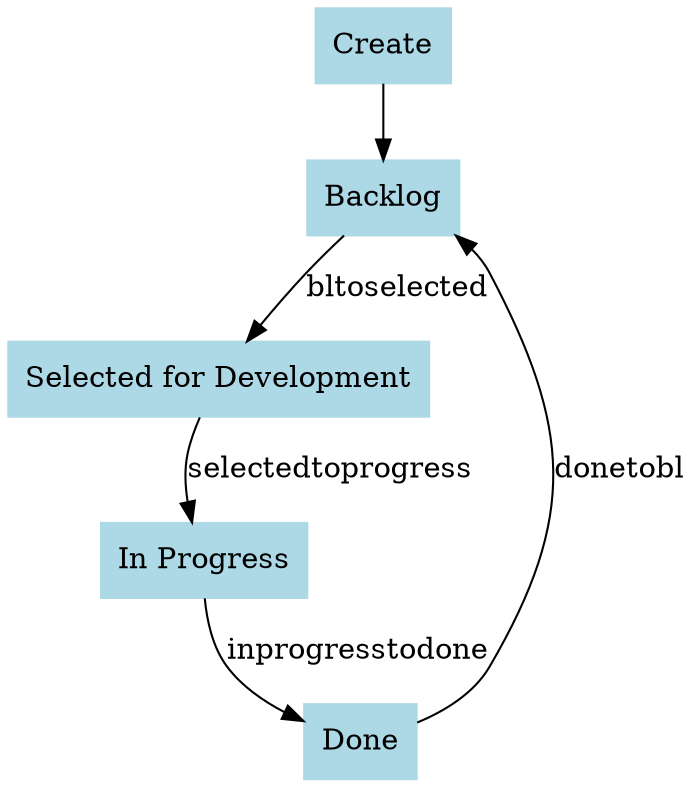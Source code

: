 // Workflow
digraph {
	Create [label=Create color=lightblue shape=box style=filled]
	11 [label=Backlog color=lightblue shape=box style=filled]
	22 [label="Selected for Development" color=lightblue shape=box style=filled]
	33 [label="In Progress" color=lightblue shape=box style=filled]
	44 [label=Done color=lightblue shape=box style=filled]
	Create -> 11
	11 -> 22 [label=bltoselected]
	22 -> 33 [label=selectedtoprogress]
	33 -> 44 [label=inprogresstodone]
	44 -> 11 [label=donetobl]
}
